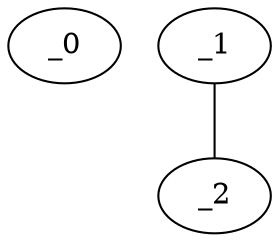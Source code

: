 graph TP1_0126 {
	_0	 [x="2.43192",
		y="2.71944"];
	_1	 [x="1.46401",
		y="0.660735"];
	_2	 [x="1.45822",
		y="2.95877"];
	_1 -- _2;
}
